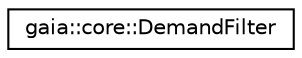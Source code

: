 digraph G
{
  edge [fontname="Helvetica",fontsize="10",labelfontname="Helvetica",labelfontsize="10"];
  node [fontname="Helvetica",fontsize="10",shape=record];
  rankdir=LR;
  Node1 [label="gaia::core::DemandFilter",height=0.2,width=0.4,color="black", fillcolor="white", style="filled",URL="$da/d52/classgaia_1_1core_1_1_demand_filter.html",tooltip="Structured description of Demand values to be matched."];
}
